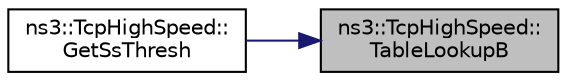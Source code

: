 digraph "ns3::TcpHighSpeed::TableLookupB"
{
 // LATEX_PDF_SIZE
  edge [fontname="Helvetica",fontsize="10",labelfontname="Helvetica",labelfontsize="10"];
  node [fontname="Helvetica",fontsize="10",shape=record];
  rankdir="RL";
  Node1 [label="ns3::TcpHighSpeed::\lTableLookupB",height=0.2,width=0.4,color="black", fillcolor="grey75", style="filled", fontcolor="black",tooltip="Lookup table for the coefficient b (from RFC 3649)"];
  Node1 -> Node2 [dir="back",color="midnightblue",fontsize="10",style="solid",fontname="Helvetica"];
  Node2 [label="ns3::TcpHighSpeed::\lGetSsThresh",height=0.2,width=0.4,color="black", fillcolor="white", style="filled",URL="$classns3_1_1_tcp_high_speed.html#abc432f29ca437f1a62cd17d614568842",tooltip="Get slow start threshold following HighSpeed principles."];
}

